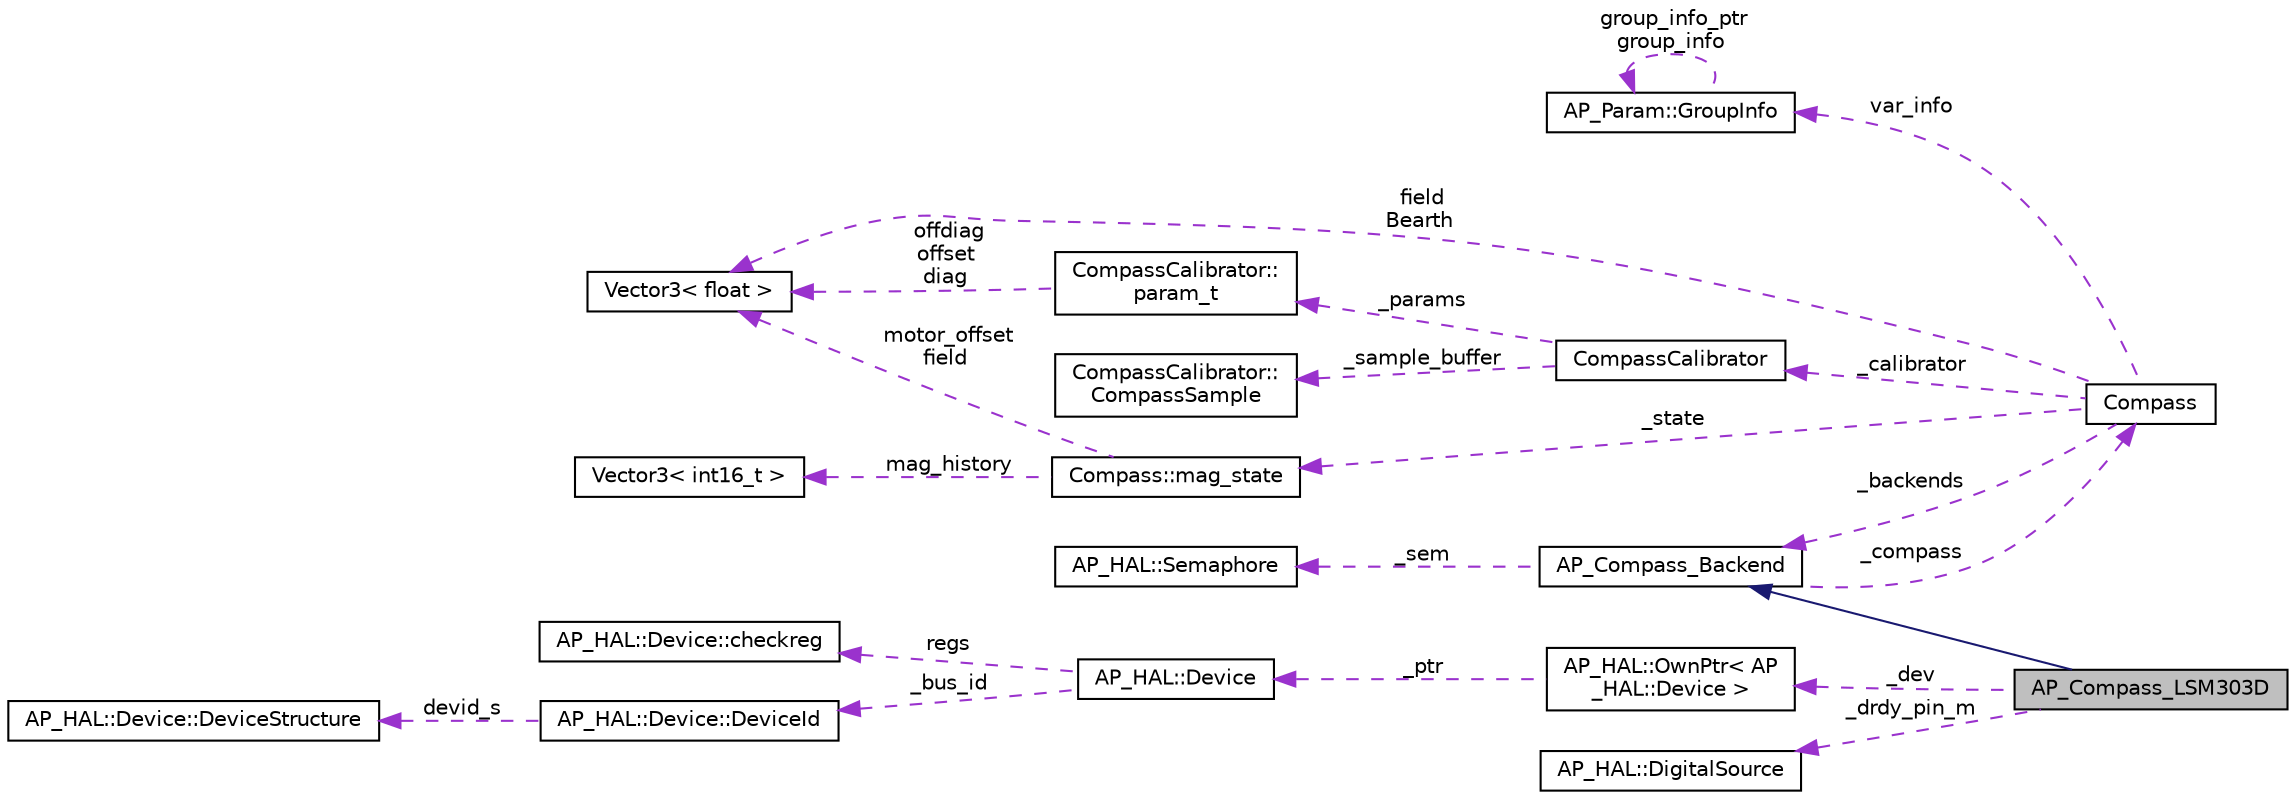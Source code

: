 digraph "AP_Compass_LSM303D"
{
 // INTERACTIVE_SVG=YES
  edge [fontname="Helvetica",fontsize="10",labelfontname="Helvetica",labelfontsize="10"];
  node [fontname="Helvetica",fontsize="10",shape=record];
  rankdir="LR";
  Node1 [label="AP_Compass_LSM303D",height=0.2,width=0.4,color="black", fillcolor="grey75", style="filled", fontcolor="black"];
  Node2 -> Node1 [dir="back",color="midnightblue",fontsize="10",style="solid",fontname="Helvetica"];
  Node2 [label="AP_Compass_Backend",height=0.2,width=0.4,color="black", fillcolor="white", style="filled",URL="$classAP__Compass__Backend.html"];
  Node3 -> Node2 [dir="back",color="darkorchid3",fontsize="10",style="dashed",label=" _sem" ,fontname="Helvetica"];
  Node3 [label="AP_HAL::Semaphore",height=0.2,width=0.4,color="black", fillcolor="white", style="filled",URL="$classAP__HAL_1_1Semaphore.html"];
  Node4 -> Node2 [dir="back",color="darkorchid3",fontsize="10",style="dashed",label=" _compass" ,fontname="Helvetica"];
  Node4 [label="Compass",height=0.2,width=0.4,color="black", fillcolor="white", style="filled",URL="$classCompass.html"];
  Node5 -> Node4 [dir="back",color="darkorchid3",fontsize="10",style="dashed",label=" var_info" ,fontname="Helvetica"];
  Node5 [label="AP_Param::GroupInfo",height=0.2,width=0.4,color="black", fillcolor="white", style="filled",URL="$structAP__Param_1_1GroupInfo.html"];
  Node5 -> Node5 [dir="back",color="darkorchid3",fontsize="10",style="dashed",label=" group_info_ptr\ngroup_info" ,fontname="Helvetica"];
  Node6 -> Node4 [dir="back",color="darkorchid3",fontsize="10",style="dashed",label=" field\nBearth" ,fontname="Helvetica"];
  Node6 [label="Vector3\< float \>",height=0.2,width=0.4,color="black", fillcolor="white", style="filled",URL="$classVector3.html"];
  Node7 -> Node4 [dir="back",color="darkorchid3",fontsize="10",style="dashed",label=" _calibrator" ,fontname="Helvetica"];
  Node7 [label="CompassCalibrator",height=0.2,width=0.4,color="black", fillcolor="white", style="filled",URL="$classCompassCalibrator.html"];
  Node8 -> Node7 [dir="back",color="darkorchid3",fontsize="10",style="dashed",label=" _params" ,fontname="Helvetica"];
  Node8 [label="CompassCalibrator::\lparam_t",height=0.2,width=0.4,color="black", fillcolor="white", style="filled",URL="$classCompassCalibrator_1_1param__t.html"];
  Node6 -> Node8 [dir="back",color="darkorchid3",fontsize="10",style="dashed",label=" offdiag\noffset\ndiag" ,fontname="Helvetica"];
  Node9 -> Node7 [dir="back",color="darkorchid3",fontsize="10",style="dashed",label=" _sample_buffer" ,fontname="Helvetica"];
  Node9 [label="CompassCalibrator::\lCompassSample",height=0.2,width=0.4,color="black", fillcolor="white", style="filled",URL="$classCompassCalibrator_1_1CompassSample.html"];
  Node2 -> Node4 [dir="back",color="darkorchid3",fontsize="10",style="dashed",label=" _backends" ,fontname="Helvetica"];
  Node10 -> Node4 [dir="back",color="darkorchid3",fontsize="10",style="dashed",label=" _state" ,fontname="Helvetica"];
  Node10 [label="Compass::mag_state",height=0.2,width=0.4,color="black", fillcolor="white", style="filled",URL="$structCompass_1_1mag__state.html"];
  Node6 -> Node10 [dir="back",color="darkorchid3",fontsize="10",style="dashed",label=" motor_offset\nfield" ,fontname="Helvetica"];
  Node11 -> Node10 [dir="back",color="darkorchid3",fontsize="10",style="dashed",label=" mag_history" ,fontname="Helvetica"];
  Node11 [label="Vector3\< int16_t \>",height=0.2,width=0.4,color="black", fillcolor="white", style="filled",URL="$classVector3.html"];
  Node12 -> Node1 [dir="back",color="darkorchid3",fontsize="10",style="dashed",label=" _drdy_pin_m" ,fontname="Helvetica"];
  Node12 [label="AP_HAL::DigitalSource",height=0.2,width=0.4,color="black", fillcolor="white", style="filled",URL="$classAP__HAL_1_1DigitalSource.html"];
  Node13 -> Node1 [dir="back",color="darkorchid3",fontsize="10",style="dashed",label=" _dev" ,fontname="Helvetica"];
  Node13 [label="AP_HAL::OwnPtr\< AP\l_HAL::Device \>",height=0.2,width=0.4,color="black", fillcolor="white", style="filled",URL="$classAP__HAL_1_1OwnPtr.html"];
  Node14 -> Node13 [dir="back",color="darkorchid3",fontsize="10",style="dashed",label=" _ptr" ,fontname="Helvetica"];
  Node14 [label="AP_HAL::Device",height=0.2,width=0.4,color="black", fillcolor="white", style="filled",URL="$classAP__HAL_1_1Device.html"];
  Node15 -> Node14 [dir="back",color="darkorchid3",fontsize="10",style="dashed",label=" regs" ,fontname="Helvetica"];
  Node15 [label="AP_HAL::Device::checkreg",height=0.2,width=0.4,color="black", fillcolor="white", style="filled",URL="$structAP__HAL_1_1Device_1_1checkreg.html"];
  Node16 -> Node14 [dir="back",color="darkorchid3",fontsize="10",style="dashed",label=" _bus_id" ,fontname="Helvetica"];
  Node16 [label="AP_HAL::Device::DeviceId",height=0.2,width=0.4,color="black", fillcolor="white", style="filled",URL="$unionAP__HAL_1_1Device_1_1DeviceId.html"];
  Node17 -> Node16 [dir="back",color="darkorchid3",fontsize="10",style="dashed",label=" devid_s" ,fontname="Helvetica"];
  Node17 [label="AP_HAL::Device::DeviceStructure",height=0.2,width=0.4,color="black", fillcolor="white", style="filled",URL="$structAP__HAL_1_1Device_1_1DeviceStructure.html"];
}
